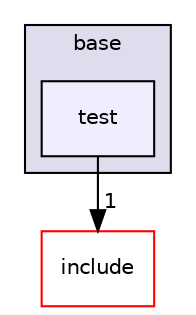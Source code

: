 digraph "/home/travis/build/AliceO2Group/AliceO2/Detectors/TOF/base/test" {
  bgcolor=transparent;
  compound=true
  node [ fontsize="10", fontname="Helvetica"];
  edge [ labelfontsize="10", labelfontname="Helvetica"];
  subgraph clusterdir_0189f3ad6abecd72f822a0c3914f12b2 {
    graph [ bgcolor="#ddddee", pencolor="black", label="base" fontname="Helvetica", fontsize="10", URL="dir_0189f3ad6abecd72f822a0c3914f12b2.html"]
  dir_156b2aa516253f699541d7d72182a8c1 [shape=box, label="test", style="filled", fillcolor="#eeeeff", pencolor="black", URL="dir_156b2aa516253f699541d7d72182a8c1.html"];
  }
  dir_d753b02bfa7fb123a627ed157eb63f80 [shape=box label="include" color="red" URL="dir_d753b02bfa7fb123a627ed157eb63f80.html"];
  dir_156b2aa516253f699541d7d72182a8c1->dir_d753b02bfa7fb123a627ed157eb63f80 [headlabel="1", labeldistance=1.5 headhref="dir_000659_000156.html"];
}

